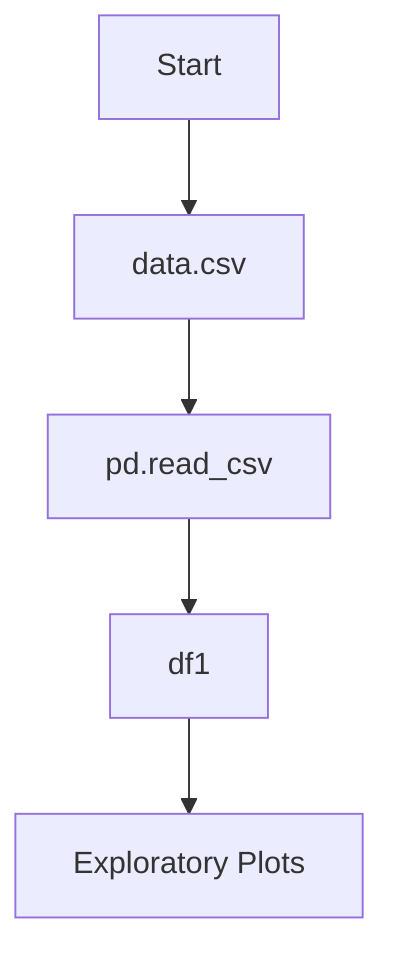 flowchart TD
  A[Start] --> B[data.csv] 
  %% B: Represents the data source file used in the project

  B --> C[pd.read_csv]
  %% C: Function to read data from CSV into a DataFrame

  C --> D[df1]
  %% D: DataFrame containing the first 1000 rows from the data source

  D --> E[Exploratory Plots]
  %% E: Data visualization includes distribution, correlation, and scatter plots